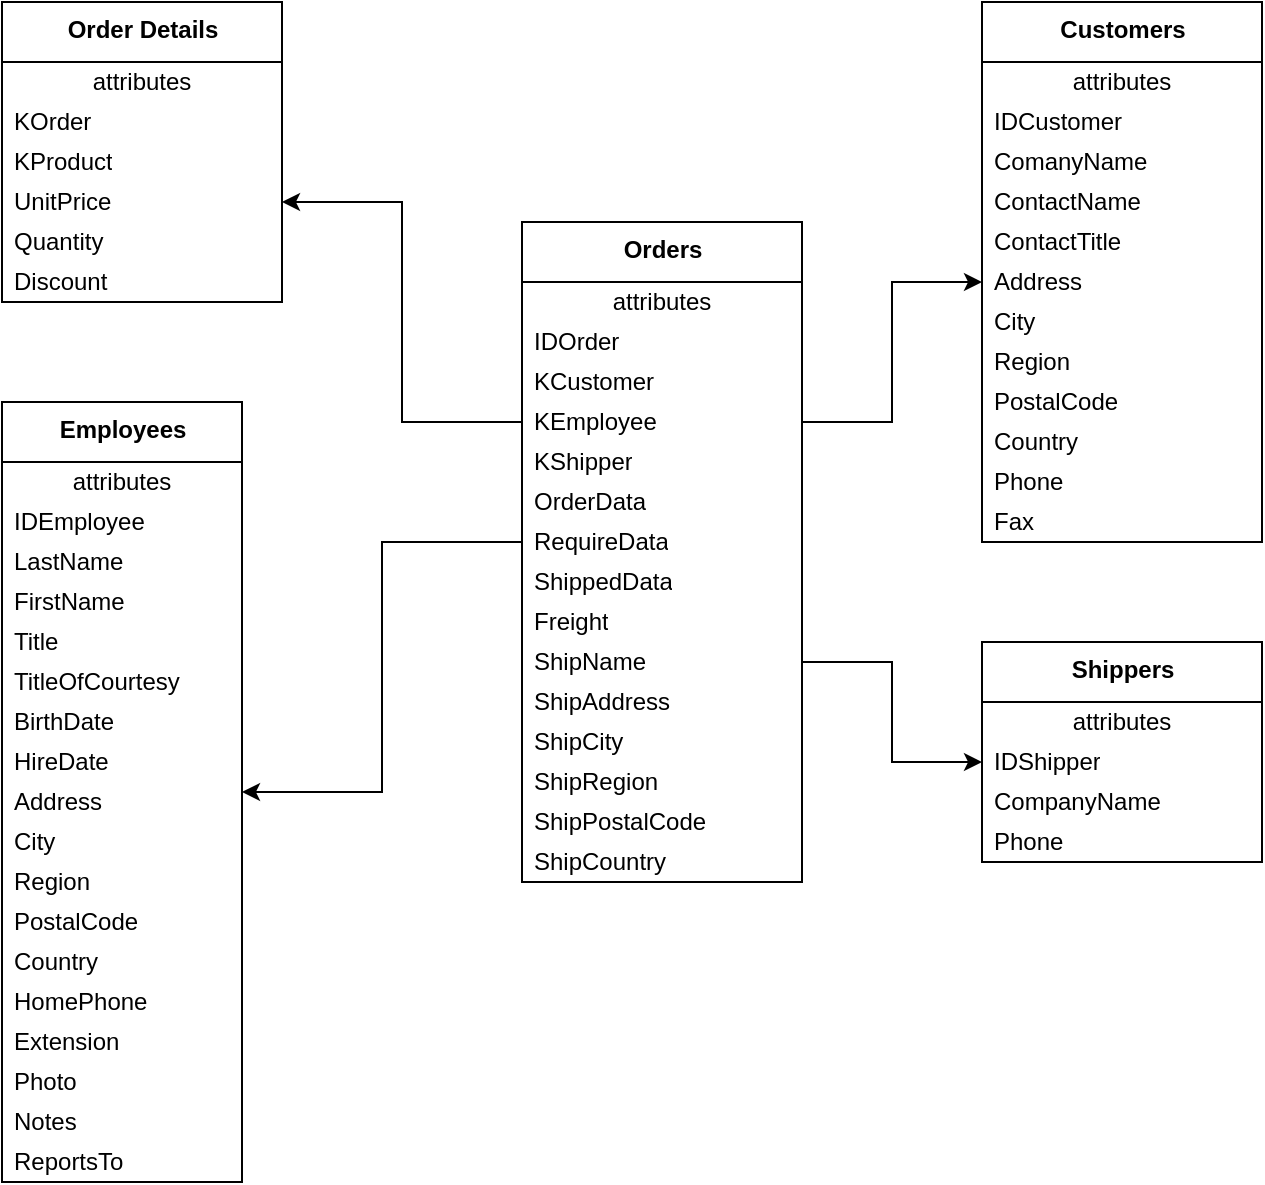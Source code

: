 <mxfile version="20.5.3" type="device"><diagram id="vc41I6gILld-11dyA1E-" name="Page-1"><mxGraphModel dx="1100" dy="631" grid="1" gridSize="10" guides="1" tooltips="1" connect="1" arrows="1" fold="1" page="1" pageScale="1" pageWidth="1169" pageHeight="827" math="0" shadow="0"><root><mxCell id="0"/><mxCell id="1" parent="0"/><mxCell id="zhL5l-u_nixmqK6bqiOI-1" value="&lt;b&gt;Order Details&lt;/b&gt;" style="swimlane;fontStyle=0;align=center;verticalAlign=top;childLayout=stackLayout;horizontal=1;startSize=30;horizontalStack=0;resizeParent=1;resizeParentMax=0;resizeLast=0;collapsible=0;marginBottom=0;html=1;" vertex="1" parent="1"><mxGeometry x="180" y="130" width="140" height="150" as="geometry"/></mxCell><mxCell id="zhL5l-u_nixmqK6bqiOI-2" value="attributes" style="text;html=1;strokeColor=none;fillColor=none;align=center;verticalAlign=middle;spacingLeft=4;spacingRight=4;overflow=hidden;rotatable=0;points=[[0,0.5],[1,0.5]];portConstraint=eastwest;" vertex="1" parent="zhL5l-u_nixmqK6bqiOI-1"><mxGeometry y="30" width="140" height="20" as="geometry"/></mxCell><mxCell id="zhL5l-u_nixmqK6bqiOI-3" value="KOrder" style="text;html=1;strokeColor=none;fillColor=none;align=left;verticalAlign=middle;spacingLeft=4;spacingRight=4;overflow=hidden;rotatable=0;points=[[0,0.5],[1,0.5]];portConstraint=eastwest;" vertex="1" parent="zhL5l-u_nixmqK6bqiOI-1"><mxGeometry y="50" width="140" height="20" as="geometry"/></mxCell><mxCell id="zhL5l-u_nixmqK6bqiOI-4" value="&lt;font color=&quot;#000000&quot;&gt;KProduct&lt;/font&gt;" style="text;html=1;strokeColor=none;fillColor=none;align=left;verticalAlign=middle;spacingLeft=4;spacingRight=4;overflow=hidden;rotatable=0;points=[[0,0.5],[1,0.5]];portConstraint=eastwest;fontColor=#808080;" vertex="1" parent="zhL5l-u_nixmqK6bqiOI-1"><mxGeometry y="70" width="140" height="20" as="geometry"/></mxCell><mxCell id="zhL5l-u_nixmqK6bqiOI-5" value="UnitPrice" style="text;html=1;strokeColor=none;fillColor=none;align=left;verticalAlign=middle;spacingLeft=4;spacingRight=4;overflow=hidden;rotatable=0;points=[[0,0.5],[1,0.5]];portConstraint=eastwest;" vertex="1" parent="zhL5l-u_nixmqK6bqiOI-1"><mxGeometry y="90" width="140" height="20" as="geometry"/></mxCell><mxCell id="zhL5l-u_nixmqK6bqiOI-9" value="Quantity" style="text;html=1;strokeColor=none;fillColor=none;align=left;verticalAlign=middle;spacingLeft=4;spacingRight=4;overflow=hidden;rotatable=0;points=[[0,0.5],[1,0.5]];portConstraint=eastwest;" vertex="1" parent="zhL5l-u_nixmqK6bqiOI-1"><mxGeometry y="110" width="140" height="20" as="geometry"/></mxCell><mxCell id="zhL5l-u_nixmqK6bqiOI-12" value="Discount" style="text;html=1;strokeColor=none;fillColor=none;align=left;verticalAlign=middle;spacingLeft=4;spacingRight=4;overflow=hidden;rotatable=0;points=[[0,0.5],[1,0.5]];portConstraint=eastwest;" vertex="1" parent="zhL5l-u_nixmqK6bqiOI-1"><mxGeometry y="130" width="140" height="20" as="geometry"/></mxCell><mxCell id="zhL5l-u_nixmqK6bqiOI-13" value="&lt;b&gt;Orders&lt;/b&gt;" style="swimlane;fontStyle=0;align=center;verticalAlign=top;childLayout=stackLayout;horizontal=1;startSize=30;horizontalStack=0;resizeParent=1;resizeParentMax=0;resizeLast=0;collapsible=0;marginBottom=0;html=1;" vertex="1" parent="1"><mxGeometry x="440" y="240" width="140" height="330" as="geometry"/></mxCell><mxCell id="zhL5l-u_nixmqK6bqiOI-14" value="attributes" style="text;html=1;strokeColor=none;fillColor=none;align=center;verticalAlign=middle;spacingLeft=4;spacingRight=4;overflow=hidden;rotatable=0;points=[[0,0.5],[1,0.5]];portConstraint=eastwest;" vertex="1" parent="zhL5l-u_nixmqK6bqiOI-13"><mxGeometry y="30" width="140" height="20" as="geometry"/></mxCell><mxCell id="zhL5l-u_nixmqK6bqiOI-15" value="IDOrder" style="text;html=1;strokeColor=none;fillColor=none;align=left;verticalAlign=middle;spacingLeft=4;spacingRight=4;overflow=hidden;rotatable=0;points=[[0,0.5],[1,0.5]];portConstraint=eastwest;" vertex="1" parent="zhL5l-u_nixmqK6bqiOI-13"><mxGeometry y="50" width="140" height="20" as="geometry"/></mxCell><mxCell id="zhL5l-u_nixmqK6bqiOI-16" value="&lt;font color=&quot;#000000&quot;&gt;KCustomer&lt;/font&gt;" style="text;html=1;strokeColor=none;fillColor=none;align=left;verticalAlign=middle;spacingLeft=4;spacingRight=4;overflow=hidden;rotatable=0;points=[[0,0.5],[1,0.5]];portConstraint=eastwest;fontColor=#808080;" vertex="1" parent="zhL5l-u_nixmqK6bqiOI-13"><mxGeometry y="70" width="140" height="20" as="geometry"/></mxCell><mxCell id="zhL5l-u_nixmqK6bqiOI-17" value="KEmployee" style="text;html=1;strokeColor=none;fillColor=none;align=left;verticalAlign=middle;spacingLeft=4;spacingRight=4;overflow=hidden;rotatable=0;points=[[0,0.5],[1,0.5]];portConstraint=eastwest;" vertex="1" parent="zhL5l-u_nixmqK6bqiOI-13"><mxGeometry y="90" width="140" height="20" as="geometry"/></mxCell><mxCell id="zhL5l-u_nixmqK6bqiOI-64" value="KShipper" style="text;html=1;strokeColor=none;fillColor=none;align=left;verticalAlign=middle;spacingLeft=4;spacingRight=4;overflow=hidden;rotatable=0;points=[[0,0.5],[1,0.5]];portConstraint=eastwest;" vertex="1" parent="zhL5l-u_nixmqK6bqiOI-13"><mxGeometry y="110" width="140" height="20" as="geometry"/></mxCell><mxCell id="zhL5l-u_nixmqK6bqiOI-18" value="OrderData" style="text;html=1;strokeColor=none;fillColor=none;align=left;verticalAlign=middle;spacingLeft=4;spacingRight=4;overflow=hidden;rotatable=0;points=[[0,0.5],[1,0.5]];portConstraint=eastwest;" vertex="1" parent="zhL5l-u_nixmqK6bqiOI-13"><mxGeometry y="130" width="140" height="20" as="geometry"/></mxCell><mxCell id="zhL5l-u_nixmqK6bqiOI-19" value="RequireData" style="text;html=1;strokeColor=none;fillColor=none;align=left;verticalAlign=middle;spacingLeft=4;spacingRight=4;overflow=hidden;rotatable=0;points=[[0,0.5],[1,0.5]];portConstraint=eastwest;" vertex="1" parent="zhL5l-u_nixmqK6bqiOI-13"><mxGeometry y="150" width="140" height="20" as="geometry"/></mxCell><mxCell id="zhL5l-u_nixmqK6bqiOI-63" value="ShippedData" style="text;html=1;strokeColor=none;fillColor=none;align=left;verticalAlign=middle;spacingLeft=4;spacingRight=4;overflow=hidden;rotatable=0;points=[[0,0.5],[1,0.5]];portConstraint=eastwest;" vertex="1" parent="zhL5l-u_nixmqK6bqiOI-13"><mxGeometry y="170" width="140" height="20" as="geometry"/></mxCell><mxCell id="zhL5l-u_nixmqK6bqiOI-65" value="Freight" style="text;html=1;strokeColor=none;fillColor=none;align=left;verticalAlign=middle;spacingLeft=4;spacingRight=4;overflow=hidden;rotatable=0;points=[[0,0.5],[1,0.5]];portConstraint=eastwest;" vertex="1" parent="zhL5l-u_nixmqK6bqiOI-13"><mxGeometry y="190" width="140" height="20" as="geometry"/></mxCell><mxCell id="zhL5l-u_nixmqK6bqiOI-66" value="ShipName" style="text;html=1;strokeColor=none;fillColor=none;align=left;verticalAlign=middle;spacingLeft=4;spacingRight=4;overflow=hidden;rotatable=0;points=[[0,0.5],[1,0.5]];portConstraint=eastwest;" vertex="1" parent="zhL5l-u_nixmqK6bqiOI-13"><mxGeometry y="210" width="140" height="20" as="geometry"/></mxCell><mxCell id="zhL5l-u_nixmqK6bqiOI-67" value="ShipAddress" style="text;html=1;strokeColor=none;fillColor=none;align=left;verticalAlign=middle;spacingLeft=4;spacingRight=4;overflow=hidden;rotatable=0;points=[[0,0.5],[1,0.5]];portConstraint=eastwest;" vertex="1" parent="zhL5l-u_nixmqK6bqiOI-13"><mxGeometry y="230" width="140" height="20" as="geometry"/></mxCell><mxCell id="zhL5l-u_nixmqK6bqiOI-68" value="ShipCity" style="text;html=1;strokeColor=none;fillColor=none;align=left;verticalAlign=middle;spacingLeft=4;spacingRight=4;overflow=hidden;rotatable=0;points=[[0,0.5],[1,0.5]];portConstraint=eastwest;" vertex="1" parent="zhL5l-u_nixmqK6bqiOI-13"><mxGeometry y="250" width="140" height="20" as="geometry"/></mxCell><mxCell id="zhL5l-u_nixmqK6bqiOI-69" value="ShipRegion" style="text;html=1;strokeColor=none;fillColor=none;align=left;verticalAlign=middle;spacingLeft=4;spacingRight=4;overflow=hidden;rotatable=0;points=[[0,0.5],[1,0.5]];portConstraint=eastwest;" vertex="1" parent="zhL5l-u_nixmqK6bqiOI-13"><mxGeometry y="270" width="140" height="20" as="geometry"/></mxCell><mxCell id="zhL5l-u_nixmqK6bqiOI-70" value="ShipPostalCode" style="text;html=1;strokeColor=none;fillColor=none;align=left;verticalAlign=middle;spacingLeft=4;spacingRight=4;overflow=hidden;rotatable=0;points=[[0,0.5],[1,0.5]];portConstraint=eastwest;" vertex="1" parent="zhL5l-u_nixmqK6bqiOI-13"><mxGeometry y="290" width="140" height="20" as="geometry"/></mxCell><mxCell id="zhL5l-u_nixmqK6bqiOI-71" value="ShipCountry" style="text;html=1;strokeColor=none;fillColor=none;align=left;verticalAlign=middle;spacingLeft=4;spacingRight=4;overflow=hidden;rotatable=0;points=[[0,0.5],[1,0.5]];portConstraint=eastwest;" vertex="1" parent="zhL5l-u_nixmqK6bqiOI-13"><mxGeometry y="310" width="140" height="20" as="geometry"/></mxCell><mxCell id="zhL5l-u_nixmqK6bqiOI-20" value="&lt;b&gt;Employees&lt;/b&gt;" style="swimlane;fontStyle=0;align=center;verticalAlign=top;childLayout=stackLayout;horizontal=1;startSize=30;horizontalStack=0;resizeParent=1;resizeParentMax=0;resizeLast=0;collapsible=0;marginBottom=0;html=1;direction=east;" vertex="1" parent="1"><mxGeometry x="180" y="330" width="120" height="390" as="geometry"/></mxCell><mxCell id="zhL5l-u_nixmqK6bqiOI-21" value="attributes" style="text;html=1;strokeColor=none;fillColor=none;align=center;verticalAlign=middle;spacingLeft=4;spacingRight=4;overflow=hidden;rotatable=0;points=[[0,0.5],[1,0.5]];portConstraint=eastwest;" vertex="1" parent="zhL5l-u_nixmqK6bqiOI-20"><mxGeometry y="30" width="120" height="20" as="geometry"/></mxCell><mxCell id="zhL5l-u_nixmqK6bqiOI-22" value="IDEmployee" style="text;html=1;strokeColor=none;fillColor=none;align=left;verticalAlign=middle;spacingLeft=4;spacingRight=4;overflow=hidden;rotatable=0;points=[[0,0.5],[1,0.5]];portConstraint=eastwest;" vertex="1" parent="zhL5l-u_nixmqK6bqiOI-20"><mxGeometry y="50" width="120" height="20" as="geometry"/></mxCell><mxCell id="zhL5l-u_nixmqK6bqiOI-23" value="&lt;font color=&quot;#000000&quot;&gt;LastName&lt;/font&gt;" style="text;html=1;strokeColor=none;fillColor=none;align=left;verticalAlign=middle;spacingLeft=4;spacingRight=4;overflow=hidden;rotatable=0;points=[[0,0.5],[1,0.5]];portConstraint=eastwest;fontColor=#808080;" vertex="1" parent="zhL5l-u_nixmqK6bqiOI-20"><mxGeometry y="70" width="120" height="20" as="geometry"/></mxCell><mxCell id="zhL5l-u_nixmqK6bqiOI-24" value="FirstName" style="text;html=1;strokeColor=none;fillColor=none;align=left;verticalAlign=middle;spacingLeft=4;spacingRight=4;overflow=hidden;rotatable=0;points=[[0,0.5],[1,0.5]];portConstraint=eastwest;" vertex="1" parent="zhL5l-u_nixmqK6bqiOI-20"><mxGeometry y="90" width="120" height="20" as="geometry"/></mxCell><mxCell id="zhL5l-u_nixmqK6bqiOI-25" value="Title" style="text;html=1;strokeColor=none;fillColor=none;align=left;verticalAlign=middle;spacingLeft=4;spacingRight=4;overflow=hidden;rotatable=0;points=[[0,0.5],[1,0.5]];portConstraint=eastwest;" vertex="1" parent="zhL5l-u_nixmqK6bqiOI-20"><mxGeometry y="110" width="120" height="20" as="geometry"/></mxCell><mxCell id="zhL5l-u_nixmqK6bqiOI-26" value="TitleOfCourtesy" style="text;html=1;strokeColor=none;fillColor=none;align=left;verticalAlign=middle;spacingLeft=4;spacingRight=4;overflow=hidden;rotatable=0;points=[[0,0.5],[1,0.5]];portConstraint=eastwest;" vertex="1" parent="zhL5l-u_nixmqK6bqiOI-20"><mxGeometry y="130" width="120" height="20" as="geometry"/></mxCell><mxCell id="zhL5l-u_nixmqK6bqiOI-50" value="BirthDate" style="text;html=1;strokeColor=none;fillColor=none;align=left;verticalAlign=middle;spacingLeft=4;spacingRight=4;overflow=hidden;rotatable=0;points=[[0,0.5],[1,0.5]];portConstraint=eastwest;" vertex="1" parent="zhL5l-u_nixmqK6bqiOI-20"><mxGeometry y="150" width="120" height="20" as="geometry"/></mxCell><mxCell id="zhL5l-u_nixmqK6bqiOI-51" value="HireDate" style="text;html=1;strokeColor=none;fillColor=none;align=left;verticalAlign=middle;spacingLeft=4;spacingRight=4;overflow=hidden;rotatable=0;points=[[0,0.5],[1,0.5]];portConstraint=eastwest;" vertex="1" parent="zhL5l-u_nixmqK6bqiOI-20"><mxGeometry y="170" width="120" height="20" as="geometry"/></mxCell><mxCell id="zhL5l-u_nixmqK6bqiOI-52" value="Address" style="text;html=1;strokeColor=none;fillColor=none;align=left;verticalAlign=middle;spacingLeft=4;spacingRight=4;overflow=hidden;rotatable=0;points=[[0,0.5],[1,0.5]];portConstraint=eastwest;" vertex="1" parent="zhL5l-u_nixmqK6bqiOI-20"><mxGeometry y="190" width="120" height="20" as="geometry"/></mxCell><mxCell id="zhL5l-u_nixmqK6bqiOI-53" value="City" style="text;html=1;strokeColor=none;fillColor=none;align=left;verticalAlign=middle;spacingLeft=4;spacingRight=4;overflow=hidden;rotatable=0;points=[[0,0.5],[1,0.5]];portConstraint=eastwest;" vertex="1" parent="zhL5l-u_nixmqK6bqiOI-20"><mxGeometry y="210" width="120" height="20" as="geometry"/></mxCell><mxCell id="zhL5l-u_nixmqK6bqiOI-54" value="Region" style="text;html=1;strokeColor=none;fillColor=none;align=left;verticalAlign=middle;spacingLeft=4;spacingRight=4;overflow=hidden;rotatable=0;points=[[0,0.5],[1,0.5]];portConstraint=eastwest;" vertex="1" parent="zhL5l-u_nixmqK6bqiOI-20"><mxGeometry y="230" width="120" height="20" as="geometry"/></mxCell><mxCell id="zhL5l-u_nixmqK6bqiOI-55" value="PostalCode" style="text;html=1;strokeColor=none;fillColor=none;align=left;verticalAlign=middle;spacingLeft=4;spacingRight=4;overflow=hidden;rotatable=0;points=[[0,0.5],[1,0.5]];portConstraint=eastwest;" vertex="1" parent="zhL5l-u_nixmqK6bqiOI-20"><mxGeometry y="250" width="120" height="20" as="geometry"/></mxCell><mxCell id="zhL5l-u_nixmqK6bqiOI-56" value="Country" style="text;html=1;strokeColor=none;fillColor=none;align=left;verticalAlign=middle;spacingLeft=4;spacingRight=4;overflow=hidden;rotatable=0;points=[[0,0.5],[1,0.5]];portConstraint=eastwest;" vertex="1" parent="zhL5l-u_nixmqK6bqiOI-20"><mxGeometry y="270" width="120" height="20" as="geometry"/></mxCell><mxCell id="zhL5l-u_nixmqK6bqiOI-60" value="HomePhone" style="text;html=1;strokeColor=none;fillColor=none;align=left;verticalAlign=middle;spacingLeft=4;spacingRight=4;overflow=hidden;rotatable=0;points=[[0,0.5],[1,0.5]];portConstraint=eastwest;" vertex="1" parent="zhL5l-u_nixmqK6bqiOI-20"><mxGeometry y="290" width="120" height="20" as="geometry"/></mxCell><mxCell id="zhL5l-u_nixmqK6bqiOI-59" value="Extension" style="text;html=1;strokeColor=none;fillColor=none;align=left;verticalAlign=middle;spacingLeft=4;spacingRight=4;overflow=hidden;rotatable=0;points=[[0,0.5],[1,0.5]];portConstraint=eastwest;" vertex="1" parent="zhL5l-u_nixmqK6bqiOI-20"><mxGeometry y="310" width="120" height="20" as="geometry"/></mxCell><mxCell id="zhL5l-u_nixmqK6bqiOI-58" value="Photo" style="text;html=1;strokeColor=none;fillColor=none;align=left;verticalAlign=middle;spacingLeft=4;spacingRight=4;overflow=hidden;rotatable=0;points=[[0,0.5],[1,0.5]];portConstraint=eastwest;" vertex="1" parent="zhL5l-u_nixmqK6bqiOI-20"><mxGeometry y="330" width="120" height="20" as="geometry"/></mxCell><mxCell id="zhL5l-u_nixmqK6bqiOI-61" value="Notes" style="text;html=1;strokeColor=none;fillColor=none;align=left;verticalAlign=middle;spacingLeft=4;spacingRight=4;overflow=hidden;rotatable=0;points=[[0,0.5],[1,0.5]];portConstraint=eastwest;" vertex="1" parent="zhL5l-u_nixmqK6bqiOI-20"><mxGeometry y="350" width="120" height="20" as="geometry"/></mxCell><mxCell id="zhL5l-u_nixmqK6bqiOI-62" value="ReportsTo" style="text;html=1;strokeColor=none;fillColor=none;align=left;verticalAlign=middle;spacingLeft=4;spacingRight=4;overflow=hidden;rotatable=0;points=[[0,0.5],[1,0.5]];portConstraint=eastwest;" vertex="1" parent="zhL5l-u_nixmqK6bqiOI-20"><mxGeometry y="370" width="120" height="20" as="geometry"/></mxCell><mxCell id="zhL5l-u_nixmqK6bqiOI-27" value="&lt;b&gt;Customers&lt;/b&gt;" style="swimlane;fontStyle=0;align=center;verticalAlign=top;childLayout=stackLayout;horizontal=1;startSize=30;horizontalStack=0;resizeParent=1;resizeParentMax=0;resizeLast=0;collapsible=0;marginBottom=0;html=1;" vertex="1" parent="1"><mxGeometry x="670" y="130" width="140" height="270" as="geometry"/></mxCell><mxCell id="zhL5l-u_nixmqK6bqiOI-28" value="attributes" style="text;html=1;strokeColor=none;fillColor=none;align=center;verticalAlign=middle;spacingLeft=4;spacingRight=4;overflow=hidden;rotatable=0;points=[[0,0.5],[1,0.5]];portConstraint=eastwest;" vertex="1" parent="zhL5l-u_nixmqK6bqiOI-27"><mxGeometry y="30" width="140" height="20" as="geometry"/></mxCell><mxCell id="zhL5l-u_nixmqK6bqiOI-29" value="IDCustomer" style="text;html=1;strokeColor=none;fillColor=none;align=left;verticalAlign=middle;spacingLeft=4;spacingRight=4;overflow=hidden;rotatable=0;points=[[0,0.5],[1,0.5]];portConstraint=eastwest;" vertex="1" parent="zhL5l-u_nixmqK6bqiOI-27"><mxGeometry y="50" width="140" height="20" as="geometry"/></mxCell><mxCell id="zhL5l-u_nixmqK6bqiOI-30" value="&lt;font color=&quot;#000000&quot;&gt;ComanyName&lt;/font&gt;" style="text;html=1;strokeColor=none;fillColor=none;align=left;verticalAlign=middle;spacingLeft=4;spacingRight=4;overflow=hidden;rotatable=0;points=[[0,0.5],[1,0.5]];portConstraint=eastwest;fontColor=#808080;" vertex="1" parent="zhL5l-u_nixmqK6bqiOI-27"><mxGeometry y="70" width="140" height="20" as="geometry"/></mxCell><mxCell id="zhL5l-u_nixmqK6bqiOI-31" value="ContactName" style="text;html=1;strokeColor=none;fillColor=none;align=left;verticalAlign=middle;spacingLeft=4;spacingRight=4;overflow=hidden;rotatable=0;points=[[0,0.5],[1,0.5]];portConstraint=eastwest;" vertex="1" parent="zhL5l-u_nixmqK6bqiOI-27"><mxGeometry y="90" width="140" height="20" as="geometry"/></mxCell><mxCell id="zhL5l-u_nixmqK6bqiOI-32" value="ContactTitle" style="text;html=1;strokeColor=none;fillColor=none;align=left;verticalAlign=middle;spacingLeft=4;spacingRight=4;overflow=hidden;rotatable=0;points=[[0,0.5],[1,0.5]];portConstraint=eastwest;" vertex="1" parent="zhL5l-u_nixmqK6bqiOI-27"><mxGeometry y="110" width="140" height="20" as="geometry"/></mxCell><mxCell id="zhL5l-u_nixmqK6bqiOI-33" value="Address" style="text;html=1;strokeColor=none;fillColor=none;align=left;verticalAlign=middle;spacingLeft=4;spacingRight=4;overflow=hidden;rotatable=0;points=[[0,0.5],[1,0.5]];portConstraint=eastwest;" vertex="1" parent="zhL5l-u_nixmqK6bqiOI-27"><mxGeometry y="130" width="140" height="20" as="geometry"/></mxCell><mxCell id="zhL5l-u_nixmqK6bqiOI-72" value="City" style="text;html=1;strokeColor=none;fillColor=none;align=left;verticalAlign=middle;spacingLeft=4;spacingRight=4;overflow=hidden;rotatable=0;points=[[0,0.5],[1,0.5]];portConstraint=eastwest;" vertex="1" parent="zhL5l-u_nixmqK6bqiOI-27"><mxGeometry y="150" width="140" height="20" as="geometry"/></mxCell><mxCell id="zhL5l-u_nixmqK6bqiOI-73" value="Region" style="text;html=1;strokeColor=none;fillColor=none;align=left;verticalAlign=middle;spacingLeft=4;spacingRight=4;overflow=hidden;rotatable=0;points=[[0,0.5],[1,0.5]];portConstraint=eastwest;" vertex="1" parent="zhL5l-u_nixmqK6bqiOI-27"><mxGeometry y="170" width="140" height="20" as="geometry"/></mxCell><mxCell id="zhL5l-u_nixmqK6bqiOI-74" value="PostalCode" style="text;html=1;strokeColor=none;fillColor=none;align=left;verticalAlign=middle;spacingLeft=4;spacingRight=4;overflow=hidden;rotatable=0;points=[[0,0.5],[1,0.5]];portConstraint=eastwest;" vertex="1" parent="zhL5l-u_nixmqK6bqiOI-27"><mxGeometry y="190" width="140" height="20" as="geometry"/></mxCell><mxCell id="zhL5l-u_nixmqK6bqiOI-75" value="Country" style="text;html=1;strokeColor=none;fillColor=none;align=left;verticalAlign=middle;spacingLeft=4;spacingRight=4;overflow=hidden;rotatable=0;points=[[0,0.5],[1,0.5]];portConstraint=eastwest;" vertex="1" parent="zhL5l-u_nixmqK6bqiOI-27"><mxGeometry y="210" width="140" height="20" as="geometry"/></mxCell><mxCell id="zhL5l-u_nixmqK6bqiOI-76" value="Phone" style="text;html=1;strokeColor=none;fillColor=none;align=left;verticalAlign=middle;spacingLeft=4;spacingRight=4;overflow=hidden;rotatable=0;points=[[0,0.5],[1,0.5]];portConstraint=eastwest;" vertex="1" parent="zhL5l-u_nixmqK6bqiOI-27"><mxGeometry y="230" width="140" height="20" as="geometry"/></mxCell><mxCell id="zhL5l-u_nixmqK6bqiOI-77" value="Fax" style="text;html=1;strokeColor=none;fillColor=none;align=left;verticalAlign=middle;spacingLeft=4;spacingRight=4;overflow=hidden;rotatable=0;points=[[0,0.5],[1,0.5]];portConstraint=eastwest;" vertex="1" parent="zhL5l-u_nixmqK6bqiOI-27"><mxGeometry y="250" width="140" height="20" as="geometry"/></mxCell><mxCell id="zhL5l-u_nixmqK6bqiOI-34" value="&lt;b&gt;Shippers&lt;/b&gt;" style="swimlane;fontStyle=0;align=center;verticalAlign=top;childLayout=stackLayout;horizontal=1;startSize=30;horizontalStack=0;resizeParent=1;resizeParentMax=0;resizeLast=0;collapsible=0;marginBottom=0;html=1;" vertex="1" parent="1"><mxGeometry x="670" y="450" width="140" height="110" as="geometry"/></mxCell><mxCell id="zhL5l-u_nixmqK6bqiOI-35" value="attributes" style="text;html=1;strokeColor=none;fillColor=none;align=center;verticalAlign=middle;spacingLeft=4;spacingRight=4;overflow=hidden;rotatable=0;points=[[0,0.5],[1,0.5]];portConstraint=eastwest;" vertex="1" parent="zhL5l-u_nixmqK6bqiOI-34"><mxGeometry y="30" width="140" height="20" as="geometry"/></mxCell><mxCell id="zhL5l-u_nixmqK6bqiOI-36" value="IDShipper" style="text;html=1;strokeColor=none;fillColor=none;align=left;verticalAlign=middle;spacingLeft=4;spacingRight=4;overflow=hidden;rotatable=0;points=[[0,0.5],[1,0.5]];portConstraint=eastwest;" vertex="1" parent="zhL5l-u_nixmqK6bqiOI-34"><mxGeometry y="50" width="140" height="20" as="geometry"/></mxCell><mxCell id="zhL5l-u_nixmqK6bqiOI-37" value="&lt;font color=&quot;#000000&quot;&gt;CompanyName&lt;/font&gt;" style="text;html=1;strokeColor=none;fillColor=none;align=left;verticalAlign=middle;spacingLeft=4;spacingRight=4;overflow=hidden;rotatable=0;points=[[0,0.5],[1,0.5]];portConstraint=eastwest;fontColor=#808080;" vertex="1" parent="zhL5l-u_nixmqK6bqiOI-34"><mxGeometry y="70" width="140" height="20" as="geometry"/></mxCell><mxCell id="zhL5l-u_nixmqK6bqiOI-38" value="Phone" style="text;html=1;strokeColor=none;fillColor=none;align=left;verticalAlign=middle;spacingLeft=4;spacingRight=4;overflow=hidden;rotatable=0;points=[[0,0.5],[1,0.5]];portConstraint=eastwest;" vertex="1" parent="zhL5l-u_nixmqK6bqiOI-34"><mxGeometry y="90" width="140" height="20" as="geometry"/></mxCell><mxCell id="zhL5l-u_nixmqK6bqiOI-80" style="edgeStyle=orthogonalEdgeStyle;rounded=0;orthogonalLoop=1;jettySize=auto;html=1;exitX=0;exitY=0.5;exitDx=0;exitDy=0;fontColor=#000000;" edge="1" parent="1" source="zhL5l-u_nixmqK6bqiOI-19" target="zhL5l-u_nixmqK6bqiOI-20"><mxGeometry relative="1" as="geometry"/></mxCell><mxCell id="zhL5l-u_nixmqK6bqiOI-81" style="edgeStyle=orthogonalEdgeStyle;rounded=0;orthogonalLoop=1;jettySize=auto;html=1;exitX=0;exitY=0.5;exitDx=0;exitDy=0;entryX=1;entryY=0.5;entryDx=0;entryDy=0;fontColor=#000000;" edge="1" parent="1" source="zhL5l-u_nixmqK6bqiOI-17" target="zhL5l-u_nixmqK6bqiOI-5"><mxGeometry relative="1" as="geometry"/></mxCell><mxCell id="zhL5l-u_nixmqK6bqiOI-82" style="edgeStyle=orthogonalEdgeStyle;rounded=0;orthogonalLoop=1;jettySize=auto;html=1;exitX=1;exitY=0.5;exitDx=0;exitDy=0;entryX=0;entryY=0.5;entryDx=0;entryDy=0;fontColor=#000000;" edge="1" parent="1" source="zhL5l-u_nixmqK6bqiOI-17" target="zhL5l-u_nixmqK6bqiOI-33"><mxGeometry relative="1" as="geometry"/></mxCell><mxCell id="zhL5l-u_nixmqK6bqiOI-83" style="edgeStyle=orthogonalEdgeStyle;rounded=0;orthogonalLoop=1;jettySize=auto;html=1;exitX=1;exitY=0.5;exitDx=0;exitDy=0;entryX=0;entryY=0.5;entryDx=0;entryDy=0;fontColor=#000000;" edge="1" parent="1" source="zhL5l-u_nixmqK6bqiOI-66" target="zhL5l-u_nixmqK6bqiOI-36"><mxGeometry relative="1" as="geometry"/></mxCell></root></mxGraphModel></diagram></mxfile>